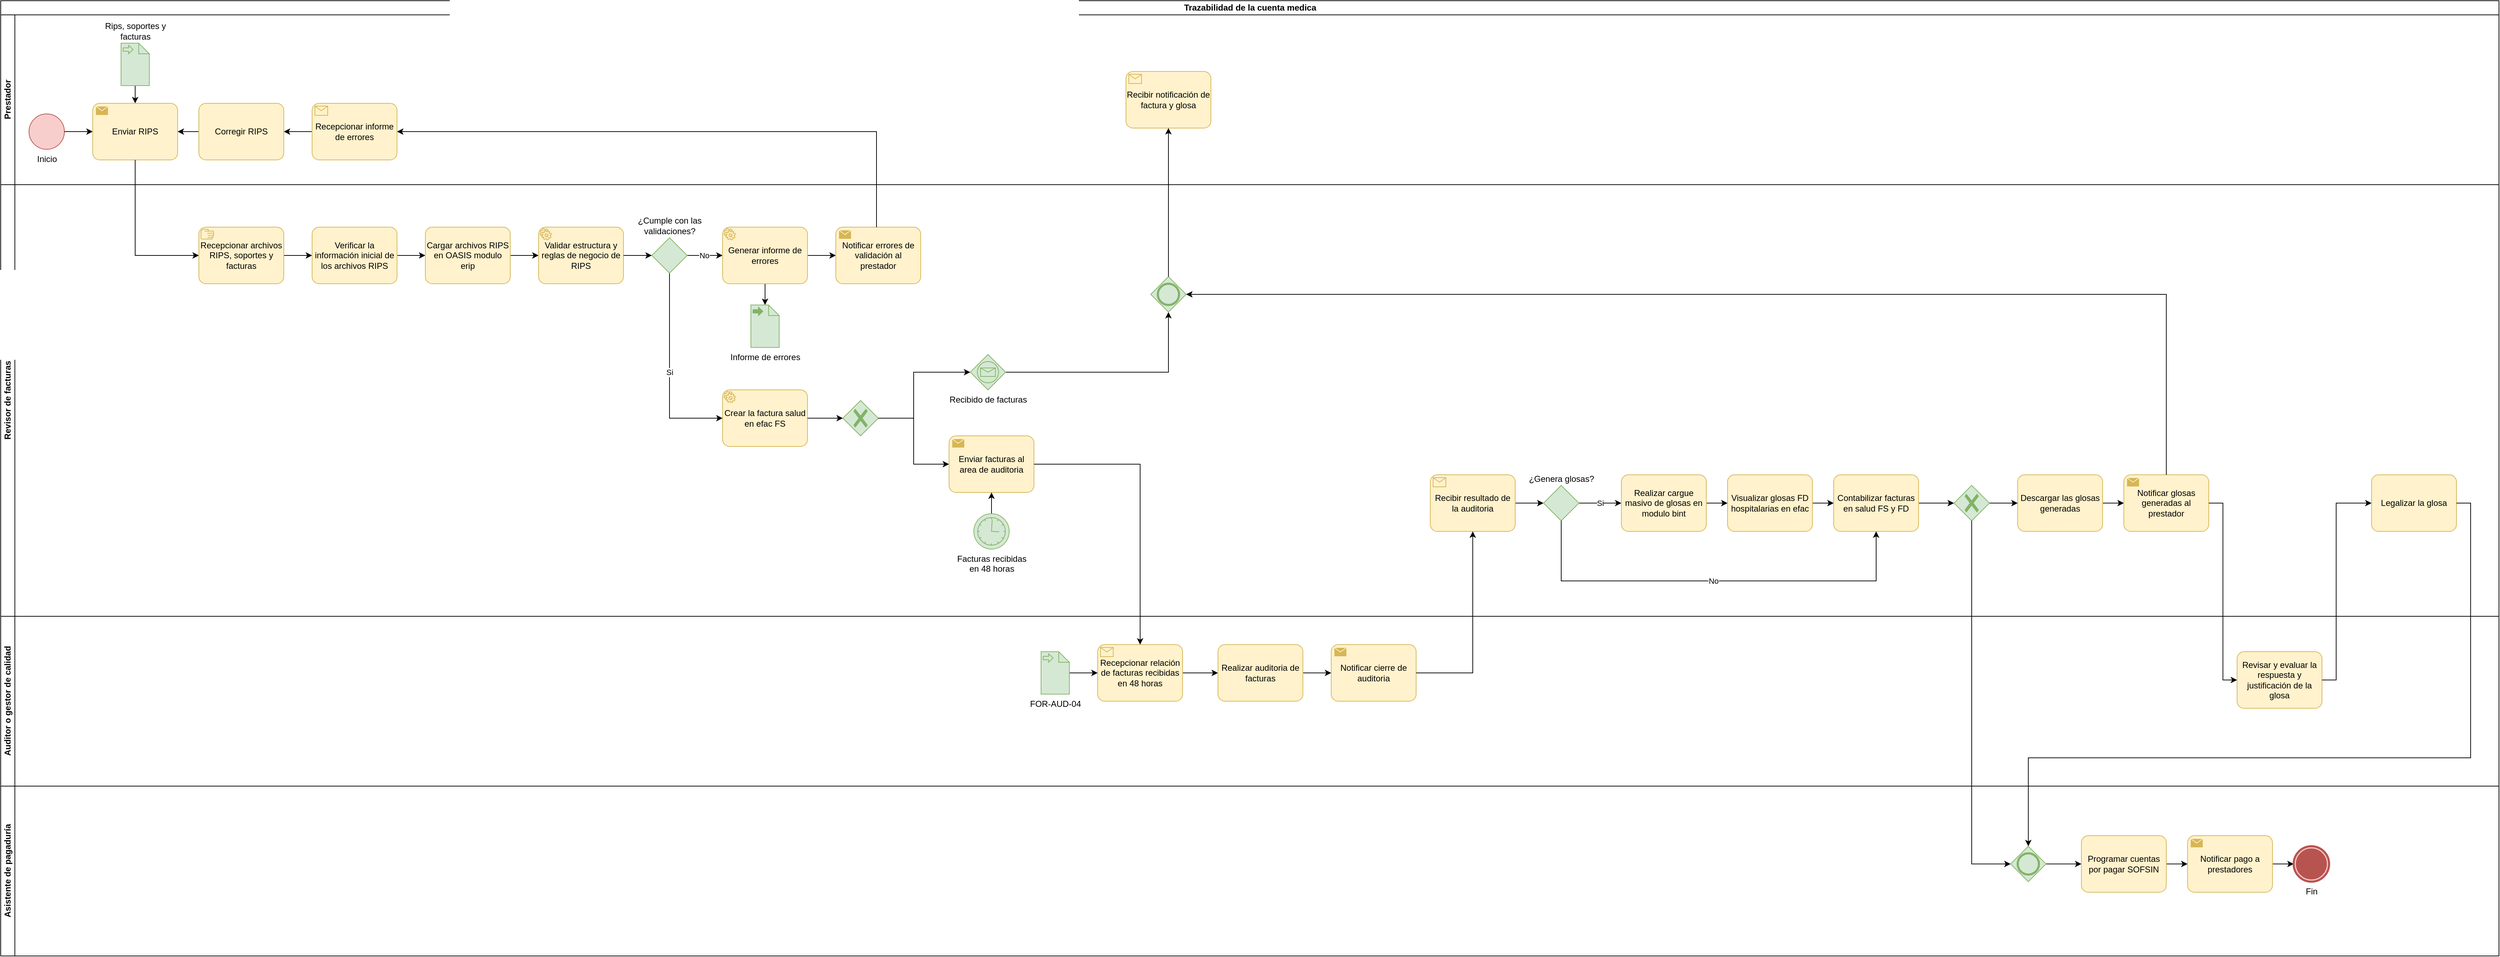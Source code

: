 <mxfile version="22.0.6" type="github">
  <diagram name="Página-1" id="a-3sOa7rGDe4Qqq5oHFt">
    <mxGraphModel dx="1034" dy="702" grid="1" gridSize="10" guides="1" tooltips="1" connect="1" arrows="1" fold="1" page="1" pageScale="1" pageWidth="3600" pageHeight="2000" math="0" shadow="0">
      <root>
        <mxCell id="0" />
        <mxCell id="1" parent="0" />
        <mxCell id="VQr28eF_XUWJxTgzowIh-1" value="Trazabilidad de la cuenta medica" style="swimlane;childLayout=stackLayout;resizeParent=1;resizeParentMax=0;horizontal=1;startSize=20;horizontalStack=0;html=1;" parent="1" vertex="1">
          <mxGeometry x="10" y="10" width="3530" height="1350" as="geometry" />
        </mxCell>
        <mxCell id="VQr28eF_XUWJxTgzowIh-2" value="Prestador" style="swimlane;startSize=20;horizontal=0;html=1;" parent="VQr28eF_XUWJxTgzowIh-1" vertex="1">
          <mxGeometry y="20" width="3530" height="240" as="geometry" />
        </mxCell>
        <mxCell id="VQr28eF_XUWJxTgzowIh-3" style="edgeStyle=orthogonalEdgeStyle;rounded=0;orthogonalLoop=1;jettySize=auto;html=1;entryX=0.5;entryY=0;entryDx=0;entryDy=0;entryPerimeter=0;" parent="VQr28eF_XUWJxTgzowIh-2" source="VQr28eF_XUWJxTgzowIh-4" target="VQr28eF_XUWJxTgzowIh-9" edge="1">
          <mxGeometry relative="1" as="geometry" />
        </mxCell>
        <mxCell id="VQr28eF_XUWJxTgzowIh-4" value="Rips, soportes y &lt;br&gt;facturas" style="shape=mxgraph.bpmn.data;labelPosition=center;verticalLabelPosition=top;align=center;verticalAlign=bottom;size=15;html=1;bpmnTransferType=input;fillColor=#d5e8d4;strokeColor=#82b366;" parent="VQr28eF_XUWJxTgzowIh-2" vertex="1">
          <mxGeometry x="170" y="40" width="40" height="60" as="geometry" />
        </mxCell>
        <mxCell id="VQr28eF_XUWJxTgzowIh-5" style="edgeStyle=orthogonalEdgeStyle;rounded=0;orthogonalLoop=1;jettySize=auto;html=1;" parent="VQr28eF_XUWJxTgzowIh-2" source="VQr28eF_XUWJxTgzowIh-6" target="VQr28eF_XUWJxTgzowIh-11" edge="1">
          <mxGeometry relative="1" as="geometry" />
        </mxCell>
        <mxCell id="VQr28eF_XUWJxTgzowIh-6" value="Recepcionar informe de errores" style="points=[[0.25,0,0],[0.5,0,0],[0.75,0,0],[1,0.25,0],[1,0.5,0],[1,0.75,0],[0.75,1,0],[0.5,1,0],[0.25,1,0],[0,0.75,0],[0,0.5,0],[0,0.25,0]];shape=mxgraph.bpmn.task;whiteSpace=wrap;rectStyle=rounded;size=10;html=1;container=1;expand=0;collapsible=0;taskMarker=receive;fillColor=#fff2cc;strokeColor=#d6b656;" parent="VQr28eF_XUWJxTgzowIh-2" vertex="1">
          <mxGeometry x="440" y="125" width="120" height="80" as="geometry" />
        </mxCell>
        <mxCell id="VQr28eF_XUWJxTgzowIh-7" value="Inicio" style="points=[[0.145,0.145,0],[0.5,0,0],[0.855,0.145,0],[1,0.5,0],[0.855,0.855,0],[0.5,1,0],[0.145,0.855,0],[0,0.5,0]];shape=mxgraph.bpmn.event;html=1;verticalLabelPosition=bottom;labelBackgroundColor=#ffffff;verticalAlign=top;align=center;perimeter=ellipsePerimeter;outlineConnect=0;aspect=fixed;outline=standard;symbol=general;fillColor=#f8cecc;strokeColor=#b85450;" parent="VQr28eF_XUWJxTgzowIh-2" vertex="1">
          <mxGeometry x="40" y="140" width="50" height="50" as="geometry" />
        </mxCell>
        <mxCell id="VQr28eF_XUWJxTgzowIh-8" style="edgeStyle=orthogonalEdgeStyle;rounded=0;orthogonalLoop=1;jettySize=auto;html=1;entryX=0;entryY=0.5;entryDx=0;entryDy=0;entryPerimeter=0;" parent="VQr28eF_XUWJxTgzowIh-2" source="VQr28eF_XUWJxTgzowIh-7" target="VQr28eF_XUWJxTgzowIh-9" edge="1">
          <mxGeometry relative="1" as="geometry">
            <mxPoint x="130" y="-400" as="targetPoint" />
          </mxGeometry>
        </mxCell>
        <mxCell id="VQr28eF_XUWJxTgzowIh-9" value="Enviar RIPS" style="points=[[0.25,0,0],[0.5,0,0],[0.75,0,0],[1,0.25,0],[1,0.5,0],[1,0.75,0],[0.75,1,0],[0.5,1,0],[0.25,1,0],[0,0.75,0],[0,0.5,0],[0,0.25,0]];shape=mxgraph.bpmn.task;whiteSpace=wrap;rectStyle=rounded;size=10;html=1;container=1;expand=0;collapsible=0;taskMarker=send;fillColor=#fff2cc;strokeColor=#d6b656;" parent="VQr28eF_XUWJxTgzowIh-2" vertex="1">
          <mxGeometry x="130" y="125" width="120" height="80" as="geometry" />
        </mxCell>
        <mxCell id="VQr28eF_XUWJxTgzowIh-10" style="edgeStyle=orthogonalEdgeStyle;rounded=0;orthogonalLoop=1;jettySize=auto;html=1;" parent="VQr28eF_XUWJxTgzowIh-2" source="VQr28eF_XUWJxTgzowIh-11" target="VQr28eF_XUWJxTgzowIh-9" edge="1">
          <mxGeometry relative="1" as="geometry" />
        </mxCell>
        <mxCell id="VQr28eF_XUWJxTgzowIh-11" value="Corregir RIPS" style="points=[[0.25,0,0],[0.5,0,0],[0.75,0,0],[1,0.25,0],[1,0.5,0],[1,0.75,0],[0.75,1,0],[0.5,1,0],[0.25,1,0],[0,0.75,0],[0,0.5,0],[0,0.25,0]];shape=mxgraph.bpmn.task;whiteSpace=wrap;rectStyle=rounded;size=10;html=1;container=1;expand=0;collapsible=0;taskMarker=abstract;fillColor=#fff2cc;strokeColor=#d6b656;" parent="VQr28eF_XUWJxTgzowIh-2" vertex="1">
          <mxGeometry x="280" y="125" width="120" height="80" as="geometry" />
        </mxCell>
        <mxCell id="VQr28eF_XUWJxTgzowIh-13" value="Recibir notificación de factura y glosa" style="points=[[0.25,0,0],[0.5,0,0],[0.75,0,0],[1,0.25,0],[1,0.5,0],[1,0.75,0],[0.75,1,0],[0.5,1,0],[0.25,1,0],[0,0.75,0],[0,0.5,0],[0,0.25,0]];shape=mxgraph.bpmn.task;whiteSpace=wrap;rectStyle=rounded;size=10;html=1;container=1;expand=0;collapsible=0;taskMarker=receive;fillColor=#fff2cc;strokeColor=#d6b656;" parent="VQr28eF_XUWJxTgzowIh-2" vertex="1">
          <mxGeometry x="1590" y="80" width="120" height="80" as="geometry" />
        </mxCell>
        <mxCell id="VQr28eF_XUWJxTgzowIh-15" style="edgeStyle=orthogonalEdgeStyle;rounded=0;orthogonalLoop=1;jettySize=auto;html=1;entryX=0;entryY=0.5;entryDx=0;entryDy=0;entryPerimeter=0;exitX=0.5;exitY=1;exitDx=0;exitDy=0;exitPerimeter=0;" parent="VQr28eF_XUWJxTgzowIh-1" source="VQr28eF_XUWJxTgzowIh-9" target="VQr28eF_XUWJxTgzowIh-22" edge="1">
          <mxGeometry relative="1" as="geometry">
            <Array as="points">
              <mxPoint x="190" y="360" />
            </Array>
          </mxGeometry>
        </mxCell>
        <mxCell id="VQr28eF_XUWJxTgzowIh-16" value="Revisor de facturas" style="swimlane;startSize=20;horizontal=0;html=1;" parent="VQr28eF_XUWJxTgzowIh-1" vertex="1">
          <mxGeometry y="260" width="3530" height="610" as="geometry" />
        </mxCell>
        <mxCell id="VQr28eF_XUWJxTgzowIh-17" value="" style="edgeStyle=orthogonalEdgeStyle;rounded=0;orthogonalLoop=1;jettySize=auto;html=1;" parent="VQr28eF_XUWJxTgzowIh-16" source="VQr28eF_XUWJxTgzowIh-22" target="VQr28eF_XUWJxTgzowIh-19" edge="1">
          <mxGeometry relative="1" as="geometry">
            <mxPoint x="420" y="100" as="sourcePoint" />
          </mxGeometry>
        </mxCell>
        <mxCell id="VQr28eF_XUWJxTgzowIh-18" value="" style="edgeStyle=orthogonalEdgeStyle;rounded=0;orthogonalLoop=1;jettySize=auto;html=1;" parent="VQr28eF_XUWJxTgzowIh-16" source="VQr28eF_XUWJxTgzowIh-19" target="VQr28eF_XUWJxTgzowIh-21" edge="1">
          <mxGeometry relative="1" as="geometry" />
        </mxCell>
        <mxCell id="VQr28eF_XUWJxTgzowIh-19" value="Verificar la información inicial de los archivos RIPS" style="points=[[0.25,0,0],[0.5,0,0],[0.75,0,0],[1,0.25,0],[1,0.5,0],[1,0.75,0],[0.75,1,0],[0.5,1,0],[0.25,1,0],[0,0.75,0],[0,0.5,0],[0,0.25,0]];shape=mxgraph.bpmn.task;whiteSpace=wrap;rectStyle=rounded;size=10;html=1;container=1;expand=0;collapsible=0;taskMarker=abstract;fillColor=#fff2cc;strokeColor=#d6b656;" parent="VQr28eF_XUWJxTgzowIh-16" vertex="1">
          <mxGeometry x="440" y="60" width="120" height="80" as="geometry" />
        </mxCell>
        <mxCell id="VQr28eF_XUWJxTgzowIh-20" style="edgeStyle=orthogonalEdgeStyle;rounded=0;orthogonalLoop=1;jettySize=auto;html=1;" parent="VQr28eF_XUWJxTgzowIh-16" source="VQr28eF_XUWJxTgzowIh-21" target="VQr28eF_XUWJxTgzowIh-23" edge="1">
          <mxGeometry relative="1" as="geometry" />
        </mxCell>
        <mxCell id="VQr28eF_XUWJxTgzowIh-21" value="Cargar archivos RIPS en OASIS modulo erip" style="points=[[0.25,0,0],[0.5,0,0],[0.75,0,0],[1,0.25,0],[1,0.5,0],[1,0.75,0],[0.75,1,0],[0.5,1,0],[0.25,1,0],[0,0.75,0],[0,0.5,0],[0,0.25,0]];shape=mxgraph.bpmn.task;whiteSpace=wrap;rectStyle=rounded;size=10;html=1;container=1;expand=0;collapsible=0;taskMarker=abstract;fillColor=#fff2cc;strokeColor=#d6b656;" parent="VQr28eF_XUWJxTgzowIh-16" vertex="1">
          <mxGeometry x="600" y="60" width="120" height="80" as="geometry" />
        </mxCell>
        <mxCell id="VQr28eF_XUWJxTgzowIh-22" value="Recepcionar archivos RIPS, soportes y facturas" style="points=[[0.25,0,0],[0.5,0,0],[0.75,0,0],[1,0.25,0],[1,0.5,0],[1,0.75,0],[0.75,1,0],[0.5,1,0],[0.25,1,0],[0,0.75,0],[0,0.5,0],[0,0.25,0]];shape=mxgraph.bpmn.task;whiteSpace=wrap;rectStyle=rounded;size=10;html=1;container=1;expand=0;collapsible=0;taskMarker=manual;fillColor=#fff2cc;strokeColor=#d6b656;" parent="VQr28eF_XUWJxTgzowIh-16" vertex="1">
          <mxGeometry x="280" y="60" width="120" height="80" as="geometry" />
        </mxCell>
        <mxCell id="VQr28eF_XUWJxTgzowIh-23" value="Validar estructura y reglas de negocio de RIPS" style="points=[[0.25,0,0],[0.5,0,0],[0.75,0,0],[1,0.25,0],[1,0.5,0],[1,0.75,0],[0.75,1,0],[0.5,1,0],[0.25,1,0],[0,0.75,0],[0,0.5,0],[0,0.25,0]];shape=mxgraph.bpmn.task;whiteSpace=wrap;rectStyle=rounded;size=10;html=1;container=1;expand=0;collapsible=0;taskMarker=service;fillColor=#fff2cc;strokeColor=#d6b656;" parent="VQr28eF_XUWJxTgzowIh-16" vertex="1">
          <mxGeometry x="760" y="60" width="120" height="80" as="geometry" />
        </mxCell>
        <mxCell id="VQr28eF_XUWJxTgzowIh-24" value="No" style="edgeStyle=orthogonalEdgeStyle;rounded=0;orthogonalLoop=1;jettySize=auto;html=1;" parent="VQr28eF_XUWJxTgzowIh-16" source="VQr28eF_XUWJxTgzowIh-26" target="VQr28eF_XUWJxTgzowIh-30" edge="1">
          <mxGeometry x="-0.067" relative="1" as="geometry">
            <mxPoint as="offset" />
          </mxGeometry>
        </mxCell>
        <mxCell id="VQr28eF_XUWJxTgzowIh-25" value="Si" style="edgeStyle=orthogonalEdgeStyle;rounded=0;orthogonalLoop=1;jettySize=auto;html=1;entryX=0;entryY=0.5;entryDx=0;entryDy=0;entryPerimeter=0;" parent="VQr28eF_XUWJxTgzowIh-16" source="VQr28eF_XUWJxTgzowIh-26" target="VQr28eF_XUWJxTgzowIh-36" edge="1">
          <mxGeometry relative="1" as="geometry">
            <mxPoint x="1020" y="335" as="targetPoint" />
            <Array as="points">
              <mxPoint x="945" y="330" />
            </Array>
          </mxGeometry>
        </mxCell>
        <mxCell id="VQr28eF_XUWJxTgzowIh-26" value="¿Cumple con las&lt;br&gt;validaciones?" style="points=[[0.25,0.25,0],[0.5,0,0],[0.75,0.25,0],[1,0.5,0],[0.75,0.75,0],[0.5,1,0],[0.25,0.75,0],[0,0.5,0]];shape=mxgraph.bpmn.gateway2;html=1;verticalLabelPosition=top;labelBackgroundColor=#ffffff;verticalAlign=bottom;align=center;perimeter=rhombusPerimeter;outlineConnect=0;outline=none;symbol=none;fillColor=#d5e8d4;strokeColor=#82b366;horizontal=1;labelPosition=center;" parent="VQr28eF_XUWJxTgzowIh-16" vertex="1">
          <mxGeometry x="920" y="75" width="50" height="50" as="geometry" />
        </mxCell>
        <mxCell id="VQr28eF_XUWJxTgzowIh-27" style="edgeStyle=orthogonalEdgeStyle;rounded=0;orthogonalLoop=1;jettySize=auto;html=1;entryX=0;entryY=0.5;entryDx=0;entryDy=0;entryPerimeter=0;" parent="VQr28eF_XUWJxTgzowIh-16" source="VQr28eF_XUWJxTgzowIh-23" target="VQr28eF_XUWJxTgzowIh-26" edge="1">
          <mxGeometry relative="1" as="geometry" />
        </mxCell>
        <mxCell id="VQr28eF_XUWJxTgzowIh-28" style="edgeStyle=orthogonalEdgeStyle;rounded=0;orthogonalLoop=1;jettySize=auto;html=1;" parent="VQr28eF_XUWJxTgzowIh-16" source="VQr28eF_XUWJxTgzowIh-30" target="VQr28eF_XUWJxTgzowIh-31" edge="1">
          <mxGeometry relative="1" as="geometry" />
        </mxCell>
        <mxCell id="VQr28eF_XUWJxTgzowIh-29" style="edgeStyle=orthogonalEdgeStyle;rounded=0;orthogonalLoop=1;jettySize=auto;html=1;" parent="VQr28eF_XUWJxTgzowIh-16" source="VQr28eF_XUWJxTgzowIh-30" target="VQr28eF_XUWJxTgzowIh-32" edge="1">
          <mxGeometry relative="1" as="geometry" />
        </mxCell>
        <mxCell id="VQr28eF_XUWJxTgzowIh-30" value="Generar informe de errores" style="points=[[0.25,0,0],[0.5,0,0],[0.75,0,0],[1,0.25,0],[1,0.5,0],[1,0.75,0],[0.75,1,0],[0.5,1,0],[0.25,1,0],[0,0.75,0],[0,0.5,0],[0,0.25,0]];shape=mxgraph.bpmn.task;whiteSpace=wrap;rectStyle=rounded;size=10;html=1;container=1;expand=0;collapsible=0;taskMarker=service;fillColor=#fff2cc;strokeColor=#d6b656;" parent="VQr28eF_XUWJxTgzowIh-16" vertex="1">
          <mxGeometry x="1020" y="60" width="120" height="80" as="geometry" />
        </mxCell>
        <mxCell id="VQr28eF_XUWJxTgzowIh-31" value="Informe de errores" style="shape=mxgraph.bpmn.data;labelPosition=center;verticalLabelPosition=bottom;align=center;verticalAlign=top;size=15;html=1;bpmnTransferType=output;fillColor=#d5e8d4;strokeColor=#82b366;" parent="VQr28eF_XUWJxTgzowIh-16" vertex="1">
          <mxGeometry x="1060" y="170" width="40" height="60" as="geometry" />
        </mxCell>
        <mxCell id="VQr28eF_XUWJxTgzowIh-32" value="Notificar errores de validación al prestador" style="points=[[0.25,0,0],[0.5,0,0],[0.75,0,0],[1,0.25,0],[1,0.5,0],[1,0.75,0],[0.75,1,0],[0.5,1,0],[0.25,1,0],[0,0.75,0],[0,0.5,0],[0,0.25,0]];shape=mxgraph.bpmn.task;whiteSpace=wrap;rectStyle=rounded;size=10;html=1;container=1;expand=0;collapsible=0;taskMarker=send;fillColor=#fff2cc;strokeColor=#d6b656;" parent="VQr28eF_XUWJxTgzowIh-16" vertex="1">
          <mxGeometry x="1180" y="60" width="120" height="80" as="geometry" />
        </mxCell>
        <mxCell id="VQr28eF_XUWJxTgzowIh-36" value="Crear la factura salud en efac FS" style="points=[[0.25,0,0],[0.5,0,0],[0.75,0,0],[1,0.25,0],[1,0.5,0],[1,0.75,0],[0.75,1,0],[0.5,1,0],[0.25,1,0],[0,0.75,0],[0,0.5,0],[0,0.25,0]];shape=mxgraph.bpmn.task;whiteSpace=wrap;rectStyle=rounded;size=10;html=1;container=1;expand=0;collapsible=0;taskMarker=service;fillColor=#fff2cc;strokeColor=#d6b656;" parent="VQr28eF_XUWJxTgzowIh-16" vertex="1">
          <mxGeometry x="1020" y="290" width="120" height="80" as="geometry" />
        </mxCell>
        <mxCell id="VQr28eF_XUWJxTgzowIh-43" style="edgeStyle=orthogonalEdgeStyle;rounded=0;orthogonalLoop=1;jettySize=auto;html=1;entryX=1;entryY=0.5;entryDx=0;entryDy=0;entryPerimeter=0;" parent="VQr28eF_XUWJxTgzowIh-16" target="VQr28eF_XUWJxTgzowIh-6" edge="1">
          <mxGeometry relative="1" as="geometry">
            <mxPoint x="1237.5" y="60" as="sourcePoint" />
            <mxPoint x="840" y="-90" as="targetPoint" />
            <Array as="points">
              <mxPoint x="1238" y="-75" />
            </Array>
          </mxGeometry>
        </mxCell>
        <mxCell id="VQr28eF_XUWJxTgzowIh-44" value="Enviar facturas al area de auditoria" style="points=[[0.25,0,0],[0.5,0,0],[0.75,0,0],[1,0.25,0],[1,0.5,0],[1,0.75,0],[0.75,1,0],[0.5,1,0],[0.25,1,0],[0,0.75,0],[0,0.5,0],[0,0.25,0]];shape=mxgraph.bpmn.task;whiteSpace=wrap;rectStyle=rounded;size=10;html=1;container=1;expand=0;collapsible=0;taskMarker=send;fillColor=#fff2cc;strokeColor=#d6b656;" parent="VQr28eF_XUWJxTgzowIh-16" vertex="1">
          <mxGeometry x="1340" y="355" width="120" height="80" as="geometry" />
        </mxCell>
        <mxCell id="VQr28eF_XUWJxTgzowIh-45" style="edgeStyle=orthogonalEdgeStyle;rounded=0;orthogonalLoop=1;jettySize=auto;html=1;" parent="VQr28eF_XUWJxTgzowIh-16" source="VQr28eF_XUWJxTgzowIh-46" target="VQr28eF_XUWJxTgzowIh-44" edge="1">
          <mxGeometry relative="1" as="geometry" />
        </mxCell>
        <mxCell id="VQr28eF_XUWJxTgzowIh-46" value="Facturas recibidas&lt;br&gt;en 48 horas" style="points=[[0.145,0.145,0],[0.5,0,0],[0.855,0.145,0],[1,0.5,0],[0.855,0.855,0],[0.5,1,0],[0.145,0.855,0],[0,0.5,0]];shape=mxgraph.bpmn.event;html=1;verticalLabelPosition=bottom;labelBackgroundColor=#ffffff;verticalAlign=top;align=center;perimeter=ellipsePerimeter;outlineConnect=0;aspect=fixed;outline=standard;symbol=timer;fillColor=#d5e8d4;strokeColor=#82b366;" parent="VQr28eF_XUWJxTgzowIh-16" vertex="1">
          <mxGeometry x="1375" y="465" width="50" height="50" as="geometry" />
        </mxCell>
        <mxCell id="VQr28eF_XUWJxTgzowIh-48" style="edgeStyle=orthogonalEdgeStyle;rounded=0;orthogonalLoop=1;jettySize=auto;html=1;" parent="VQr28eF_XUWJxTgzowIh-16" source="VQr28eF_XUWJxTgzowIh-49" target="VQr28eF_XUWJxTgzowIh-61" edge="1">
          <mxGeometry relative="1" as="geometry" />
        </mxCell>
        <mxCell id="VQr28eF_XUWJxTgzowIh-49" value="Recibir resultado de la auditoria" style="points=[[0.25,0,0],[0.5,0,0],[0.75,0,0],[1,0.25,0],[1,0.5,0],[1,0.75,0],[0.75,1,0],[0.5,1,0],[0.25,1,0],[0,0.75,0],[0,0.5,0],[0,0.25,0]];shape=mxgraph.bpmn.task;whiteSpace=wrap;rectStyle=rounded;size=10;html=1;container=1;expand=0;collapsible=0;taskMarker=receive;fillColor=#fff2cc;strokeColor=#d6b656;" parent="VQr28eF_XUWJxTgzowIh-16" vertex="1">
          <mxGeometry x="2020" y="410" width="120" height="80" as="geometry" />
        </mxCell>
        <mxCell id="VQr28eF_XUWJxTgzowIh-50" style="edgeStyle=orthogonalEdgeStyle;rounded=0;orthogonalLoop=1;jettySize=auto;html=1;" parent="VQr28eF_XUWJxTgzowIh-16" source="VQr28eF_XUWJxTgzowIh-51" target="VQr28eF_XUWJxTgzowIh-53" edge="1">
          <mxGeometry relative="1" as="geometry" />
        </mxCell>
        <mxCell id="VQr28eF_XUWJxTgzowIh-51" value="Visualizar glosas FD hospitalarias en efac" style="points=[[0.25,0,0],[0.5,0,0],[0.75,0,0],[1,0.25,0],[1,0.5,0],[1,0.75,0],[0.75,1,0],[0.5,1,0],[0.25,1,0],[0,0.75,0],[0,0.5,0],[0,0.25,0]];shape=mxgraph.bpmn.task;whiteSpace=wrap;rectStyle=rounded;size=10;html=1;container=1;expand=0;collapsible=0;taskMarker=abstract;fillColor=#fff2cc;strokeColor=#d6b656;" parent="VQr28eF_XUWJxTgzowIh-16" vertex="1">
          <mxGeometry x="2440" y="410" width="120" height="80" as="geometry" />
        </mxCell>
        <mxCell id="VQr28eF_XUWJxTgzowIh-52" style="edgeStyle=orthogonalEdgeStyle;rounded=0;orthogonalLoop=1;jettySize=auto;html=1;" parent="VQr28eF_XUWJxTgzowIh-16" source="VQr28eF_XUWJxTgzowIh-53" target="VQr28eF_XUWJxTgzowIh-66" edge="1">
          <mxGeometry relative="1" as="geometry" />
        </mxCell>
        <mxCell id="VQr28eF_XUWJxTgzowIh-53" value="Contabilizar facturas en salud FS y FD" style="points=[[0.25,0,0],[0.5,0,0],[0.75,0,0],[1,0.25,0],[1,0.5,0],[1,0.75,0],[0.75,1,0],[0.5,1,0],[0.25,1,0],[0,0.75,0],[0,0.5,0],[0,0.25,0]];shape=mxgraph.bpmn.task;whiteSpace=wrap;rectStyle=rounded;size=10;html=1;container=1;expand=0;collapsible=0;taskMarker=abstract;fillColor=#fff2cc;strokeColor=#d6b656;" parent="VQr28eF_XUWJxTgzowIh-16" vertex="1">
          <mxGeometry x="2590" y="410" width="120" height="80" as="geometry" />
        </mxCell>
        <mxCell id="VQr28eF_XUWJxTgzowIh-54" style="edgeStyle=orthogonalEdgeStyle;rounded=0;orthogonalLoop=1;jettySize=auto;html=1;exitX=1;exitY=0.5;exitDx=0;exitDy=0;exitPerimeter=0;" parent="VQr28eF_XUWJxTgzowIh-16" source="VQr28eF_XUWJxTgzowIh-55" target="VQr28eF_XUWJxTgzowIh-56" edge="1">
          <mxGeometry relative="1" as="geometry">
            <mxPoint x="2980" y="160" as="sourcePoint" />
          </mxGeometry>
        </mxCell>
        <mxCell id="VQr28eF_XUWJxTgzowIh-55" value="Descargar las glosas generadas" style="points=[[0.25,0,0],[0.5,0,0],[0.75,0,0],[1,0.25,0],[1,0.5,0],[1,0.75,0],[0.75,1,0],[0.5,1,0],[0.25,1,0],[0,0.75,0],[0,0.5,0],[0,0.25,0]];shape=mxgraph.bpmn.task;whiteSpace=wrap;rectStyle=rounded;size=10;html=1;container=1;expand=0;collapsible=0;taskMarker=abstract;fillColor=#fff2cc;strokeColor=#d6b656;" parent="VQr28eF_XUWJxTgzowIh-16" vertex="1">
          <mxGeometry x="2850" y="410" width="120" height="80" as="geometry" />
        </mxCell>
        <mxCell id="VQr28eF_XUWJxTgzowIh-56" value="Notificar glosas generadas al prestador" style="points=[[0.25,0,0],[0.5,0,0],[0.75,0,0],[1,0.25,0],[1,0.5,0],[1,0.75,0],[0.75,1,0],[0.5,1,0],[0.25,1,0],[0,0.75,0],[0,0.5,0],[0,0.25,0]];shape=mxgraph.bpmn.task;whiteSpace=wrap;rectStyle=rounded;size=10;html=1;container=1;expand=0;collapsible=0;taskMarker=send;fillColor=#fff2cc;strokeColor=#d6b656;" parent="VQr28eF_XUWJxTgzowIh-16" vertex="1">
          <mxGeometry x="3000" y="410" width="120" height="80" as="geometry" />
        </mxCell>
        <mxCell id="VQr28eF_XUWJxTgzowIh-111" style="edgeStyle=orthogonalEdgeStyle;rounded=0;orthogonalLoop=1;jettySize=auto;html=1;" parent="VQr28eF_XUWJxTgzowIh-16" source="VQr28eF_XUWJxTgzowIh-57" target="VQr28eF_XUWJxTgzowIh-67" edge="1">
          <mxGeometry relative="1" as="geometry" />
        </mxCell>
        <mxCell id="VQr28eF_XUWJxTgzowIh-57" value="&lt;font style=&quot;vertical-align: inherit;&quot;&gt;&lt;font style=&quot;vertical-align: inherit;&quot;&gt;Recibido de facturas&lt;/font&gt;&lt;/font&gt;" style="points=[[0.25,0.25,0],[0.5,0,0],[0.75,0.25,0],[1,0.5,0],[0.75,0.75,0],[0.5,1,0],[0.25,0.75,0],[0,0.5,0]];shape=mxgraph.bpmn.gateway2;html=1;verticalLabelPosition=bottom;labelBackgroundColor=#ffffff;verticalAlign=top;align=center;perimeter=rhombusPerimeter;outlineConnect=0;outline=standard;symbol=message;fillColor=#d5e8d4;strokeColor=#82b366;" parent="VQr28eF_XUWJxTgzowIh-16" vertex="1">
          <mxGeometry x="1370" y="240" width="50" height="50" as="geometry" />
        </mxCell>
        <mxCell id="VQr28eF_XUWJxTgzowIh-60" value="Si" style="edgeStyle=orthogonalEdgeStyle;rounded=0;orthogonalLoop=1;jettySize=auto;html=1;entryX=0;entryY=0.5;entryDx=0;entryDy=0;entryPerimeter=0;" parent="VQr28eF_XUWJxTgzowIh-16" source="VQr28eF_XUWJxTgzowIh-61" target="VQr28eF_XUWJxTgzowIh-63" edge="1">
          <mxGeometry relative="1" as="geometry" />
        </mxCell>
        <mxCell id="VQr28eF_XUWJxTgzowIh-61" value="¿Genera glosas?" style="points=[[0.25,0.25,0],[0.5,0,0],[0.75,0.25,0],[1,0.5,0],[0.75,0.75,0],[0.5,1,0],[0.25,0.75,0],[0,0.5,0]];shape=mxgraph.bpmn.gateway2;html=1;verticalLabelPosition=top;labelBackgroundColor=#ffffff;verticalAlign=bottom;align=center;perimeter=rhombusPerimeter;outlineConnect=0;outline=none;symbol=none;fillColor=#d5e8d4;strokeColor=#82b366;labelPosition=center;" parent="VQr28eF_XUWJxTgzowIh-16" vertex="1">
          <mxGeometry x="2180" y="425" width="50" height="50" as="geometry" />
        </mxCell>
        <mxCell id="VQr28eF_XUWJxTgzowIh-62" style="edgeStyle=orthogonalEdgeStyle;rounded=0;orthogonalLoop=1;jettySize=auto;html=1;" parent="VQr28eF_XUWJxTgzowIh-16" source="VQr28eF_XUWJxTgzowIh-63" target="VQr28eF_XUWJxTgzowIh-51" edge="1">
          <mxGeometry relative="1" as="geometry" />
        </mxCell>
        <mxCell id="VQr28eF_XUWJxTgzowIh-63" value="Realizar cargue masivo de glosas en modulo bint" style="points=[[0.25,0,0],[0.5,0,0],[0.75,0,0],[1,0.25,0],[1,0.5,0],[1,0.75,0],[0.75,1,0],[0.5,1,0],[0.25,1,0],[0,0.75,0],[0,0.5,0],[0,0.25,0]];shape=mxgraph.bpmn.task;whiteSpace=wrap;rectStyle=rounded;size=10;html=1;container=1;expand=0;collapsible=0;taskMarker=abstract;fillColor=#fff2cc;strokeColor=#d6b656;" parent="VQr28eF_XUWJxTgzowIh-16" vertex="1">
          <mxGeometry x="2290" y="410" width="120" height="80" as="geometry" />
        </mxCell>
        <mxCell id="VQr28eF_XUWJxTgzowIh-64" value="No" style="edgeStyle=orthogonalEdgeStyle;rounded=0;orthogonalLoop=1;jettySize=auto;html=1;exitX=0.5;exitY=1;exitDx=0;exitDy=0;exitPerimeter=0;entryX=0.5;entryY=1;entryDx=0;entryDy=0;entryPerimeter=0;" parent="VQr28eF_XUWJxTgzowIh-16" source="VQr28eF_XUWJxTgzowIh-61" target="VQr28eF_XUWJxTgzowIh-53" edge="1">
          <mxGeometry relative="1" as="geometry">
            <mxPoint x="2530" y="920" as="sourcePoint" />
            <Array as="points">
              <mxPoint x="2305" y="560" />
              <mxPoint x="2780" y="560" />
            </Array>
          </mxGeometry>
        </mxCell>
        <mxCell id="VQr28eF_XUWJxTgzowIh-65" style="edgeStyle=orthogonalEdgeStyle;rounded=0;orthogonalLoop=1;jettySize=auto;html=1;" parent="VQr28eF_XUWJxTgzowIh-16" source="VQr28eF_XUWJxTgzowIh-66" target="VQr28eF_XUWJxTgzowIh-55" edge="1">
          <mxGeometry relative="1" as="geometry">
            <mxPoint x="2980" y="450" as="targetPoint" />
          </mxGeometry>
        </mxCell>
        <mxCell id="VQr28eF_XUWJxTgzowIh-66" value="" style="points=[[0.25,0.25,0],[0.5,0,0],[0.75,0.25,0],[1,0.5,0],[0.75,0.75,0],[0.5,1,0],[0.25,0.75,0],[0,0.5,0]];shape=mxgraph.bpmn.gateway2;html=1;verticalLabelPosition=bottom;labelBackgroundColor=#ffffff;verticalAlign=top;align=center;perimeter=rhombusPerimeter;outlineConnect=0;outline=none;symbol=none;gwType=exclusive;fillColor=#d5e8d4;strokeColor=#82b366;" parent="VQr28eF_XUWJxTgzowIh-16" vertex="1">
          <mxGeometry x="2760" y="425" width="50" height="50" as="geometry" />
        </mxCell>
        <mxCell id="VQr28eF_XUWJxTgzowIh-67" value="" style="points=[[0.25,0.25,0],[0.5,0,0],[0.75,0.25,0],[1,0.5,0],[0.75,0.75,0],[0.5,1,0],[0.25,0.75,0],[0,0.5,0]];shape=mxgraph.bpmn.gateway2;html=1;verticalLabelPosition=bottom;labelBackgroundColor=#ffffff;verticalAlign=top;align=center;perimeter=rhombusPerimeter;outlineConnect=0;outline=end;symbol=general;fillColor=#d5e8d4;strokeColor=#82b366;" parent="VQr28eF_XUWJxTgzowIh-16" vertex="1">
          <mxGeometry x="1625" y="130" width="50" height="50" as="geometry" />
        </mxCell>
        <mxCell id="VQr28eF_XUWJxTgzowIh-68" style="edgeStyle=orthogonalEdgeStyle;rounded=0;orthogonalLoop=1;jettySize=auto;html=1;entryX=1;entryY=0.5;entryDx=0;entryDy=0;entryPerimeter=0;" parent="VQr28eF_XUWJxTgzowIh-16" source="VQr28eF_XUWJxTgzowIh-56" target="VQr28eF_XUWJxTgzowIh-67" edge="1">
          <mxGeometry relative="1" as="geometry">
            <Array as="points">
              <mxPoint x="3060" y="155" />
            </Array>
          </mxGeometry>
        </mxCell>
        <mxCell id="VQr28eF_XUWJxTgzowIh-80" value="Legalizar la glosa" style="points=[[0.25,0,0],[0.5,0,0],[0.75,0,0],[1,0.25,0],[1,0.5,0],[1,0.75,0],[0.75,1,0],[0.5,1,0],[0.25,1,0],[0,0.75,0],[0,0.5,0],[0,0.25,0]];shape=mxgraph.bpmn.task;whiteSpace=wrap;rectStyle=rounded;size=10;html=1;container=1;expand=0;collapsible=0;taskMarker=abstract;fillColor=#fff2cc;strokeColor=#d6b656;" parent="VQr28eF_XUWJxTgzowIh-16" vertex="1">
          <mxGeometry x="3350" y="410" width="120" height="80" as="geometry" />
        </mxCell>
        <mxCell id="VQr28eF_XUWJxTgzowIh-112" value="" style="points=[[0.25,0.25,0],[0.5,0,0],[0.75,0.25,0],[1,0.5,0],[0.75,0.75,0],[0.5,1,0],[0.25,0.75,0],[0,0.5,0]];shape=mxgraph.bpmn.gateway2;html=1;verticalLabelPosition=bottom;labelBackgroundColor=#ffffff;verticalAlign=top;align=center;perimeter=rhombusPerimeter;outlineConnect=0;outline=none;symbol=none;gwType=exclusive;fillColor=#d5e8d4;strokeColor=#82b366;" parent="VQr28eF_XUWJxTgzowIh-16" vertex="1">
          <mxGeometry x="1190" y="305" width="50" height="50" as="geometry" />
        </mxCell>
        <mxCell id="VQr28eF_XUWJxTgzowIh-115" style="edgeStyle=orthogonalEdgeStyle;rounded=0;orthogonalLoop=1;jettySize=auto;html=1;entryX=0;entryY=0.5;entryDx=0;entryDy=0;entryPerimeter=0;" parent="VQr28eF_XUWJxTgzowIh-16" source="VQr28eF_XUWJxTgzowIh-36" target="VQr28eF_XUWJxTgzowIh-112" edge="1">
          <mxGeometry relative="1" as="geometry" />
        </mxCell>
        <mxCell id="VQr28eF_XUWJxTgzowIh-116" style="edgeStyle=orthogonalEdgeStyle;rounded=0;orthogonalLoop=1;jettySize=auto;html=1;entryX=0;entryY=0.5;entryDx=0;entryDy=0;entryPerimeter=0;" parent="VQr28eF_XUWJxTgzowIh-16" source="VQr28eF_XUWJxTgzowIh-112" target="VQr28eF_XUWJxTgzowIh-57" edge="1">
          <mxGeometry relative="1" as="geometry">
            <Array as="points">
              <mxPoint x="1290" y="330" />
              <mxPoint x="1290" y="265" />
            </Array>
          </mxGeometry>
        </mxCell>
        <mxCell id="VQr28eF_XUWJxTgzowIh-117" style="edgeStyle=orthogonalEdgeStyle;rounded=0;orthogonalLoop=1;jettySize=auto;html=1;entryX=0;entryY=0.5;entryDx=0;entryDy=0;entryPerimeter=0;" parent="VQr28eF_XUWJxTgzowIh-16" source="VQr28eF_XUWJxTgzowIh-112" target="VQr28eF_XUWJxTgzowIh-44" edge="1">
          <mxGeometry relative="1" as="geometry" />
        </mxCell>
        <mxCell id="VQr28eF_XUWJxTgzowIh-81" value="Auditor o gestor de calidad" style="swimlane;startSize=20;horizontal=0;html=1;" parent="VQr28eF_XUWJxTgzowIh-1" vertex="1">
          <mxGeometry y="870" width="3530" height="240" as="geometry" />
        </mxCell>
        <mxCell id="VQr28eF_XUWJxTgzowIh-82" style="edgeStyle=orthogonalEdgeStyle;rounded=0;orthogonalLoop=1;jettySize=auto;html=1;" parent="VQr28eF_XUWJxTgzowIh-81" source="VQr28eF_XUWJxTgzowIh-83" target="VQr28eF_XUWJxTgzowIh-86" edge="1">
          <mxGeometry relative="1" as="geometry" />
        </mxCell>
        <mxCell id="VQr28eF_XUWJxTgzowIh-83" value="Recepcionar relación de facturas recibidas en 48 horas" style="points=[[0.25,0,0],[0.5,0,0],[0.75,0,0],[1,0.25,0],[1,0.5,0],[1,0.75,0],[0.75,1,0],[0.5,1,0],[0.25,1,0],[0,0.75,0],[0,0.5,0],[0,0.25,0]];shape=mxgraph.bpmn.task;whiteSpace=wrap;rectStyle=rounded;size=10;html=1;container=1;expand=0;collapsible=0;taskMarker=receive;fillColor=#fff2cc;strokeColor=#d6b656;" parent="VQr28eF_XUWJxTgzowIh-81" vertex="1">
          <mxGeometry x="1550" y="40" width="120" height="80" as="geometry" />
        </mxCell>
        <mxCell id="VQr28eF_XUWJxTgzowIh-84" value="Notificar cierre de auditoria" style="points=[[0.25,0,0],[0.5,0,0],[0.75,0,0],[1,0.25,0],[1,0.5,0],[1,0.75,0],[0.75,1,0],[0.5,1,0],[0.25,1,0],[0,0.75,0],[0,0.5,0],[0,0.25,0]];shape=mxgraph.bpmn.task;whiteSpace=wrap;rectStyle=rounded;size=10;html=1;container=1;expand=0;collapsible=0;taskMarker=send;fillColor=#fff2cc;strokeColor=#d6b656;" parent="VQr28eF_XUWJxTgzowIh-81" vertex="1">
          <mxGeometry x="1880" y="40" width="120" height="80" as="geometry" />
        </mxCell>
        <mxCell id="VQr28eF_XUWJxTgzowIh-85" style="edgeStyle=orthogonalEdgeStyle;rounded=0;orthogonalLoop=1;jettySize=auto;html=1;" parent="VQr28eF_XUWJxTgzowIh-81" source="VQr28eF_XUWJxTgzowIh-86" target="VQr28eF_XUWJxTgzowIh-84" edge="1">
          <mxGeometry relative="1" as="geometry" />
        </mxCell>
        <mxCell id="VQr28eF_XUWJxTgzowIh-86" value="Realizar auditoria de facturas" style="points=[[0.25,0,0],[0.5,0,0],[0.75,0,0],[1,0.25,0],[1,0.5,0],[1,0.75,0],[0.75,1,0],[0.5,1,0],[0.25,1,0],[0,0.75,0],[0,0.5,0],[0,0.25,0]];shape=mxgraph.bpmn.task;whiteSpace=wrap;rectStyle=rounded;size=10;html=1;container=1;expand=0;collapsible=0;taskMarker=abstract;fillColor=#fff2cc;strokeColor=#d6b656;" parent="VQr28eF_XUWJxTgzowIh-81" vertex="1">
          <mxGeometry x="1720" y="40" width="120" height="80" as="geometry" />
        </mxCell>
        <mxCell id="VQr28eF_XUWJxTgzowIh-87" style="edgeStyle=orthogonalEdgeStyle;rounded=0;orthogonalLoop=1;jettySize=auto;html=1;" parent="VQr28eF_XUWJxTgzowIh-81" source="VQr28eF_XUWJxTgzowIh-88" target="VQr28eF_XUWJxTgzowIh-83" edge="1">
          <mxGeometry relative="1" as="geometry" />
        </mxCell>
        <mxCell id="VQr28eF_XUWJxTgzowIh-88" value="FOR-AUD-04" style="shape=mxgraph.bpmn.data;labelPosition=center;verticalLabelPosition=bottom;align=center;verticalAlign=top;size=15;html=1;bpmnTransferType=input;fillColor=#d5e8d4;strokeColor=#82b366;" parent="VQr28eF_XUWJxTgzowIh-81" vertex="1">
          <mxGeometry x="1470" y="50" width="40" height="60" as="geometry" />
        </mxCell>
        <mxCell id="VQr28eF_XUWJxTgzowIh-89" value="Revisar y evaluar la respuesta y justificación de la glosa" style="points=[[0.25,0,0],[0.5,0,0],[0.75,0,0],[1,0.25,0],[1,0.5,0],[1,0.75,0],[0.75,1,0],[0.5,1,0],[0.25,1,0],[0,0.75,0],[0,0.5,0],[0,0.25,0]];shape=mxgraph.bpmn.task;whiteSpace=wrap;rectStyle=rounded;size=10;html=1;container=1;expand=0;collapsible=0;taskMarker=abstract;fillColor=#fff2cc;strokeColor=#d6b656;" parent="VQr28eF_XUWJxTgzowIh-81" vertex="1">
          <mxGeometry x="3160" y="50" width="120" height="80" as="geometry" />
        </mxCell>
        <mxCell id="VQr28eF_XUWJxTgzowIh-93" style="edgeStyle=orthogonalEdgeStyle;rounded=0;orthogonalLoop=1;jettySize=auto;html=1;" parent="VQr28eF_XUWJxTgzowIh-1" source="VQr28eF_XUWJxTgzowIh-44" target="VQr28eF_XUWJxTgzowIh-83" edge="1">
          <mxGeometry relative="1" as="geometry">
            <mxPoint x="1600" y="690" as="targetPoint" />
          </mxGeometry>
        </mxCell>
        <mxCell id="VQr28eF_XUWJxTgzowIh-94" style="edgeStyle=orthogonalEdgeStyle;rounded=0;orthogonalLoop=1;jettySize=auto;html=1;" parent="VQr28eF_XUWJxTgzowIh-1" source="VQr28eF_XUWJxTgzowIh-84" target="VQr28eF_XUWJxTgzowIh-49" edge="1">
          <mxGeometry relative="1" as="geometry" />
        </mxCell>
        <mxCell id="VQr28eF_XUWJxTgzowIh-95" value="Asistente de pagaduría" style="swimlane;startSize=20;horizontal=0;html=1;" parent="VQr28eF_XUWJxTgzowIh-1" vertex="1">
          <mxGeometry y="1110" width="3530" height="240" as="geometry" />
        </mxCell>
        <mxCell id="VQr28eF_XUWJxTgzowIh-96" style="edgeStyle=orthogonalEdgeStyle;rounded=0;orthogonalLoop=1;jettySize=auto;html=1;" parent="VQr28eF_XUWJxTgzowIh-95" source="VQr28eF_XUWJxTgzowIh-97" target="VQr28eF_XUWJxTgzowIh-100" edge="1">
          <mxGeometry relative="1" as="geometry">
            <mxPoint x="3530" y="110" as="targetPoint" />
          </mxGeometry>
        </mxCell>
        <mxCell id="VQr28eF_XUWJxTgzowIh-97" value="Notificar pago a prestadores" style="points=[[0.25,0,0],[0.5,0,0],[0.75,0,0],[1,0.25,0],[1,0.5,0],[1,0.75,0],[0.75,1,0],[0.5,1,0],[0.25,1,0],[0,0.75,0],[0,0.5,0],[0,0.25,0]];shape=mxgraph.bpmn.task;whiteSpace=wrap;rectStyle=rounded;size=10;html=1;container=1;expand=0;collapsible=0;taskMarker=send;fillColor=#fff2cc;strokeColor=#d6b656;" parent="VQr28eF_XUWJxTgzowIh-95" vertex="1">
          <mxGeometry x="3090" y="70" width="120" height="80" as="geometry" />
        </mxCell>
        <mxCell id="VQr28eF_XUWJxTgzowIh-98" style="edgeStyle=orthogonalEdgeStyle;rounded=0;orthogonalLoop=1;jettySize=auto;html=1;" parent="VQr28eF_XUWJxTgzowIh-95" source="VQr28eF_XUWJxTgzowIh-99" target="VQr28eF_XUWJxTgzowIh-97" edge="1">
          <mxGeometry relative="1" as="geometry" />
        </mxCell>
        <mxCell id="VQr28eF_XUWJxTgzowIh-99" value="Programar cuentas por pagar SOFSIN" style="points=[[0.25,0,0],[0.5,0,0],[0.75,0,0],[1,0.25,0],[1,0.5,0],[1,0.75,0],[0.75,1,0],[0.5,1,0],[0.25,1,0],[0,0.75,0],[0,0.5,0],[0,0.25,0]];shape=mxgraph.bpmn.task;whiteSpace=wrap;rectStyle=rounded;size=10;html=1;container=1;expand=0;collapsible=0;taskMarker=abstract;fillColor=#fff2cc;strokeColor=#d6b656;" parent="VQr28eF_XUWJxTgzowIh-95" vertex="1">
          <mxGeometry x="2940" y="70" width="120" height="80" as="geometry" />
        </mxCell>
        <mxCell id="VQr28eF_XUWJxTgzowIh-100" value="Fin" style="points=[[0.145,0.145,0],[0.5,0,0],[0.855,0.145,0],[1,0.5,0],[0.855,0.855,0],[0.5,1,0],[0.145,0.855,0],[0,0.5,0]];shape=mxgraph.bpmn.event;html=1;verticalLabelPosition=bottom;labelBackgroundColor=#ffffff;verticalAlign=top;align=center;perimeter=ellipsePerimeter;outlineConnect=0;aspect=fixed;outline=end;symbol=terminate;fillColor=#f8cecc;strokeColor=#b85450;" parent="VQr28eF_XUWJxTgzowIh-95" vertex="1">
          <mxGeometry x="3240" y="85" width="50" height="50" as="geometry" />
        </mxCell>
        <mxCell id="VQr28eF_XUWJxTgzowIh-101" style="edgeStyle=orthogonalEdgeStyle;rounded=0;orthogonalLoop=1;jettySize=auto;html=1;" parent="VQr28eF_XUWJxTgzowIh-95" source="VQr28eF_XUWJxTgzowIh-102" target="VQr28eF_XUWJxTgzowIh-99" edge="1">
          <mxGeometry relative="1" as="geometry" />
        </mxCell>
        <mxCell id="VQr28eF_XUWJxTgzowIh-102" value="" style="points=[[0.25,0.25,0],[0.5,0,0],[0.75,0.25,0],[1,0.5,0],[0.75,0.75,0],[0.5,1,0],[0.25,0.75,0],[0,0.5,0]];shape=mxgraph.bpmn.gateway2;html=1;verticalLabelPosition=bottom;labelBackgroundColor=#ffffff;verticalAlign=top;align=center;perimeter=rhombusPerimeter;outlineConnect=0;outline=end;symbol=general;fillColor=#d5e8d4;strokeColor=#82b366;" parent="VQr28eF_XUWJxTgzowIh-95" vertex="1">
          <mxGeometry x="2840" y="85" width="50" height="50" as="geometry" />
        </mxCell>
        <mxCell id="VQr28eF_XUWJxTgzowIh-103" style="edgeStyle=orthogonalEdgeStyle;rounded=0;orthogonalLoop=1;jettySize=auto;html=1;" parent="VQr28eF_XUWJxTgzowIh-1" source="VQr28eF_XUWJxTgzowIh-67" target="VQr28eF_XUWJxTgzowIh-13" edge="1">
          <mxGeometry relative="1" as="geometry" />
        </mxCell>
        <mxCell id="VQr28eF_XUWJxTgzowIh-109" style="edgeStyle=orthogonalEdgeStyle;rounded=0;orthogonalLoop=1;jettySize=auto;html=1;entryX=0;entryY=0.5;entryDx=0;entryDy=0;entryPerimeter=0;" parent="VQr28eF_XUWJxTgzowIh-1" source="VQr28eF_XUWJxTgzowIh-66" target="VQr28eF_XUWJxTgzowIh-102" edge="1">
          <mxGeometry relative="1" as="geometry">
            <Array as="points">
              <mxPoint x="2785" y="1220" />
            </Array>
          </mxGeometry>
        </mxCell>
        <mxCell id="VQr28eF_XUWJxTgzowIh-110" style="edgeStyle=orthogonalEdgeStyle;rounded=0;orthogonalLoop=1;jettySize=auto;html=1;" parent="VQr28eF_XUWJxTgzowIh-1" source="VQr28eF_XUWJxTgzowIh-80" target="VQr28eF_XUWJxTgzowIh-102" edge="1">
          <mxGeometry relative="1" as="geometry">
            <Array as="points">
              <mxPoint x="3490" y="710" />
              <mxPoint x="3490" y="1070" />
              <mxPoint x="2865" y="1070" />
            </Array>
          </mxGeometry>
        </mxCell>
        <mxCell id="VQr28eF_XUWJxTgzowIh-118" style="edgeStyle=orthogonalEdgeStyle;rounded=0;orthogonalLoop=1;jettySize=auto;html=1;" parent="VQr28eF_XUWJxTgzowIh-1" source="VQr28eF_XUWJxTgzowIh-89" target="VQr28eF_XUWJxTgzowIh-80" edge="1">
          <mxGeometry relative="1" as="geometry">
            <mxPoint x="3365" y="710" as="targetPoint" />
            <Array as="points">
              <mxPoint x="3300" y="960" />
              <mxPoint x="3300" y="710" />
            </Array>
          </mxGeometry>
        </mxCell>
        <mxCell id="rW_--T3f9kNYjTaNPoxQ-1" style="edgeStyle=orthogonalEdgeStyle;rounded=0;orthogonalLoop=1;jettySize=auto;html=1;entryX=0;entryY=0.5;entryDx=0;entryDy=0;entryPerimeter=0;" edge="1" parent="VQr28eF_XUWJxTgzowIh-1" source="VQr28eF_XUWJxTgzowIh-56" target="VQr28eF_XUWJxTgzowIh-89">
          <mxGeometry relative="1" as="geometry" />
        </mxCell>
      </root>
    </mxGraphModel>
  </diagram>
</mxfile>
